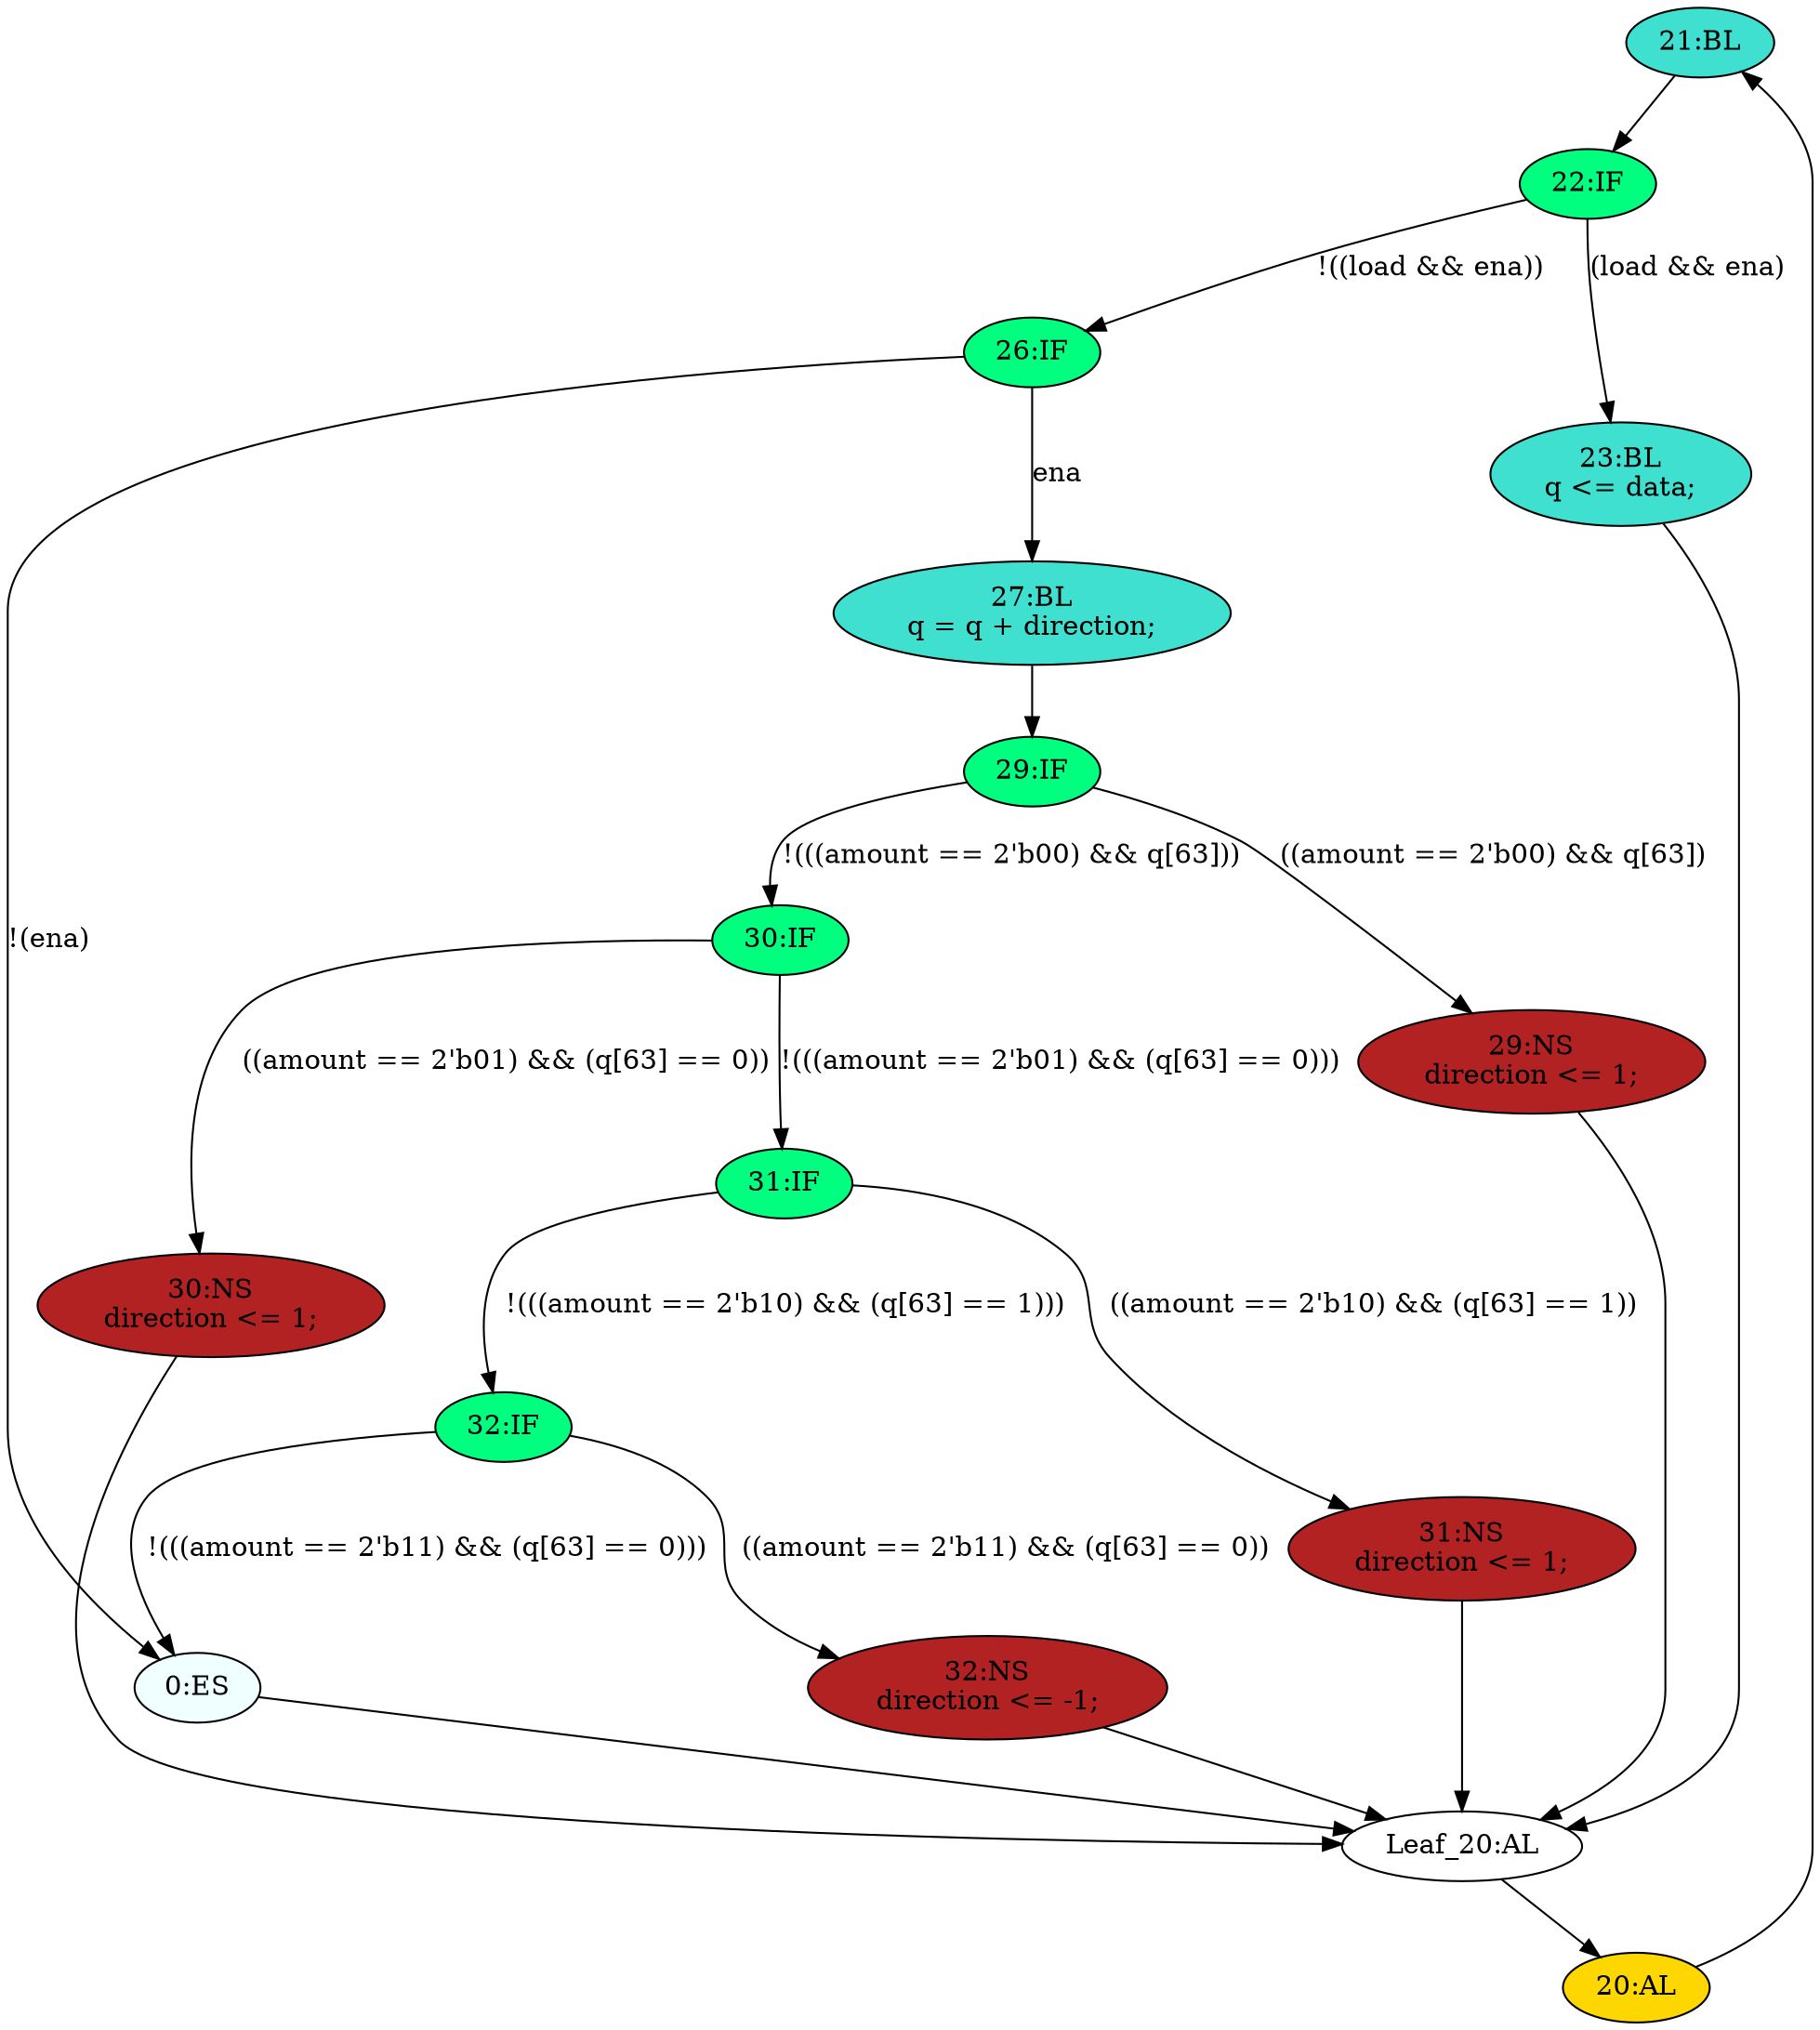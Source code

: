 strict digraph "compose( ,  )" {
	node [label="\N"];
	"21:BL"	[ast="<pyverilog.vparser.ast.Block object at 0x7f69535a3e10>",
		fillcolor=turquoise,
		label="21:BL",
		statements="[]",
		style=filled,
		typ=Block];
	"22:IF"	[ast="<pyverilog.vparser.ast.IfStatement object at 0x7f695354ecd0>",
		fillcolor=springgreen,
		label="22:IF",
		statements="[]",
		style=filled,
		typ=IfStatement];
	"21:BL" -> "22:IF"	[cond="[]",
		lineno=None];
	"29:IF"	[ast="<pyverilog.vparser.ast.IfStatement object at 0x7f69535a6150>",
		fillcolor=springgreen,
		label="29:IF",
		statements="[]",
		style=filled,
		typ=IfStatement];
	"30:IF"	[ast="<pyverilog.vparser.ast.IfStatement object at 0x7f6953860650>",
		fillcolor=springgreen,
		label="30:IF",
		statements="[]",
		style=filled,
		typ=IfStatement];
	"29:IF" -> "30:IF"	[cond="['amount', 'q']",
		label="!(((amount == 2'b00) && q[63]))",
		lineno=29];
	"29:NS"	[ast="<pyverilog.vparser.ast.NonblockingSubstitution object at 0x7f69535a6450>",
		fillcolor=firebrick,
		label="29:NS
direction <= 1;",
		statements="[<pyverilog.vparser.ast.NonblockingSubstitution object at 0x7f69535a6450>]",
		style=filled,
		typ=NonblockingSubstitution];
	"29:IF" -> "29:NS"	[cond="['amount', 'q']",
		label="((amount == 2'b00) && q[63])",
		lineno=29];
	"31:NS"	[ast="<pyverilog.vparser.ast.NonblockingSubstitution object at 0x7f6953458810>",
		fillcolor=firebrick,
		label="31:NS
direction <= 1;",
		statements="[<pyverilog.vparser.ast.NonblockingSubstitution object at 0x7f6953458810>]",
		style=filled,
		typ=NonblockingSubstitution];
	"Leaf_20:AL"	[def_var="['q', 'direction']",
		label="Leaf_20:AL"];
	"31:NS" -> "Leaf_20:AL"	[cond="[]",
		lineno=None];
	"31:IF"	[ast="<pyverilog.vparser.ast.IfStatement object at 0x7f6953458610>",
		fillcolor=springgreen,
		label="31:IF",
		statements="[]",
		style=filled,
		typ=IfStatement];
	"30:IF" -> "31:IF"	[cond="['amount', 'q']",
		label="!(((amount == 2'b01) && (q[63] == 0)))",
		lineno=30];
	"30:NS"	[ast="<pyverilog.vparser.ast.NonblockingSubstitution object at 0x7f6953860e50>",
		fillcolor=firebrick,
		label="30:NS
direction <= 1;",
		statements="[<pyverilog.vparser.ast.NonblockingSubstitution object at 0x7f6953860e50>]",
		style=filled,
		typ=NonblockingSubstitution];
	"30:IF" -> "30:NS"	[cond="['amount', 'q']",
		label="((amount == 2'b01) && (q[63] == 0))",
		lineno=30];
	"0:ES"	[ast="<pyverilog.vparser.ast.EventStatement object at 0x7f6953458790>",
		fillcolor=azure,
		label="0:ES",
		statements="[]",
		style=filled,
		typ=EventStatement];
	"0:ES" -> "Leaf_20:AL"	[cond="[]",
		lineno=None];
	"32:NS"	[ast="<pyverilog.vparser.ast.NonblockingSubstitution object at 0x7f6953458590>",
		fillcolor=firebrick,
		label="32:NS
direction <= -1;",
		statements="[<pyverilog.vparser.ast.NonblockingSubstitution object at 0x7f6953458590>]",
		style=filled,
		typ=NonblockingSubstitution];
	"32:NS" -> "Leaf_20:AL"	[cond="[]",
		lineno=None];
	"23:BL"	[ast="<pyverilog.vparser.ast.Block object at 0x7f69535a33d0>",
		fillcolor=turquoise,
		label="23:BL
q <= data;",
		statements="[<pyverilog.vparser.ast.NonblockingSubstitution object at 0x7f695354ebd0>]",
		style=filled,
		typ=Block];
	"23:BL" -> "Leaf_20:AL"	[cond="[]",
		lineno=None];
	"20:AL"	[ast="<pyverilog.vparser.ast.Always object at 0x7f69535a34d0>",
		clk_sens=True,
		fillcolor=gold,
		label="20:AL",
		sens="['clk']",
		statements="[]",
		style=filled,
		typ=Always,
		use_var="['load', 'ena', 'direction', 'q', 'amount', 'data']"];
	"20:AL" -> "21:BL"	[cond="[]",
		lineno=None];
	"27:BL"	[ast="<pyverilog.vparser.ast.Block object at 0x7f69535a6e90>",
		fillcolor=turquoise,
		label="27:BL
q = q + direction;",
		statements="[<pyverilog.vparser.ast.BlockingSubstitution object at 0x7f6953458d10>]",
		style=filled,
		typ=Block];
	"27:BL" -> "29:IF"	[cond="[]",
		lineno=None];
	"26:IF"	[ast="<pyverilog.vparser.ast.IfStatement object at 0x7f6953458bd0>",
		fillcolor=springgreen,
		label="26:IF",
		statements="[]",
		style=filled,
		typ=IfStatement];
	"26:IF" -> "0:ES"	[cond="['ena']",
		label="!(ena)",
		lineno=26];
	"26:IF" -> "27:BL"	[cond="['ena']",
		label=ena,
		lineno=26];
	"29:NS" -> "Leaf_20:AL"	[cond="[]",
		lineno=None];
	"22:IF" -> "23:BL"	[cond="['load', 'ena']",
		label="(load && ena)",
		lineno=22];
	"22:IF" -> "26:IF"	[cond="['load', 'ena']",
		label="!((load && ena))",
		lineno=22];
	"32:IF"	[ast="<pyverilog.vparser.ast.IfStatement object at 0x7f6953458650>",
		fillcolor=springgreen,
		label="32:IF",
		statements="[]",
		style=filled,
		typ=IfStatement];
	"32:IF" -> "0:ES"	[cond="['amount', 'q']",
		label="!(((amount == 2'b11) && (q[63] == 0)))",
		lineno=32];
	"32:IF" -> "32:NS"	[cond="['amount', 'q']",
		label="((amount == 2'b11) && (q[63] == 0))",
		lineno=32];
	"31:IF" -> "31:NS"	[cond="['amount', 'q']",
		label="((amount == 2'b10) && (q[63] == 1))",
		lineno=31];
	"31:IF" -> "32:IF"	[cond="['amount', 'q']",
		label="!(((amount == 2'b10) && (q[63] == 1)))",
		lineno=31];
	"30:NS" -> "Leaf_20:AL"	[cond="[]",
		lineno=None];
	"Leaf_20:AL" -> "20:AL";
}
